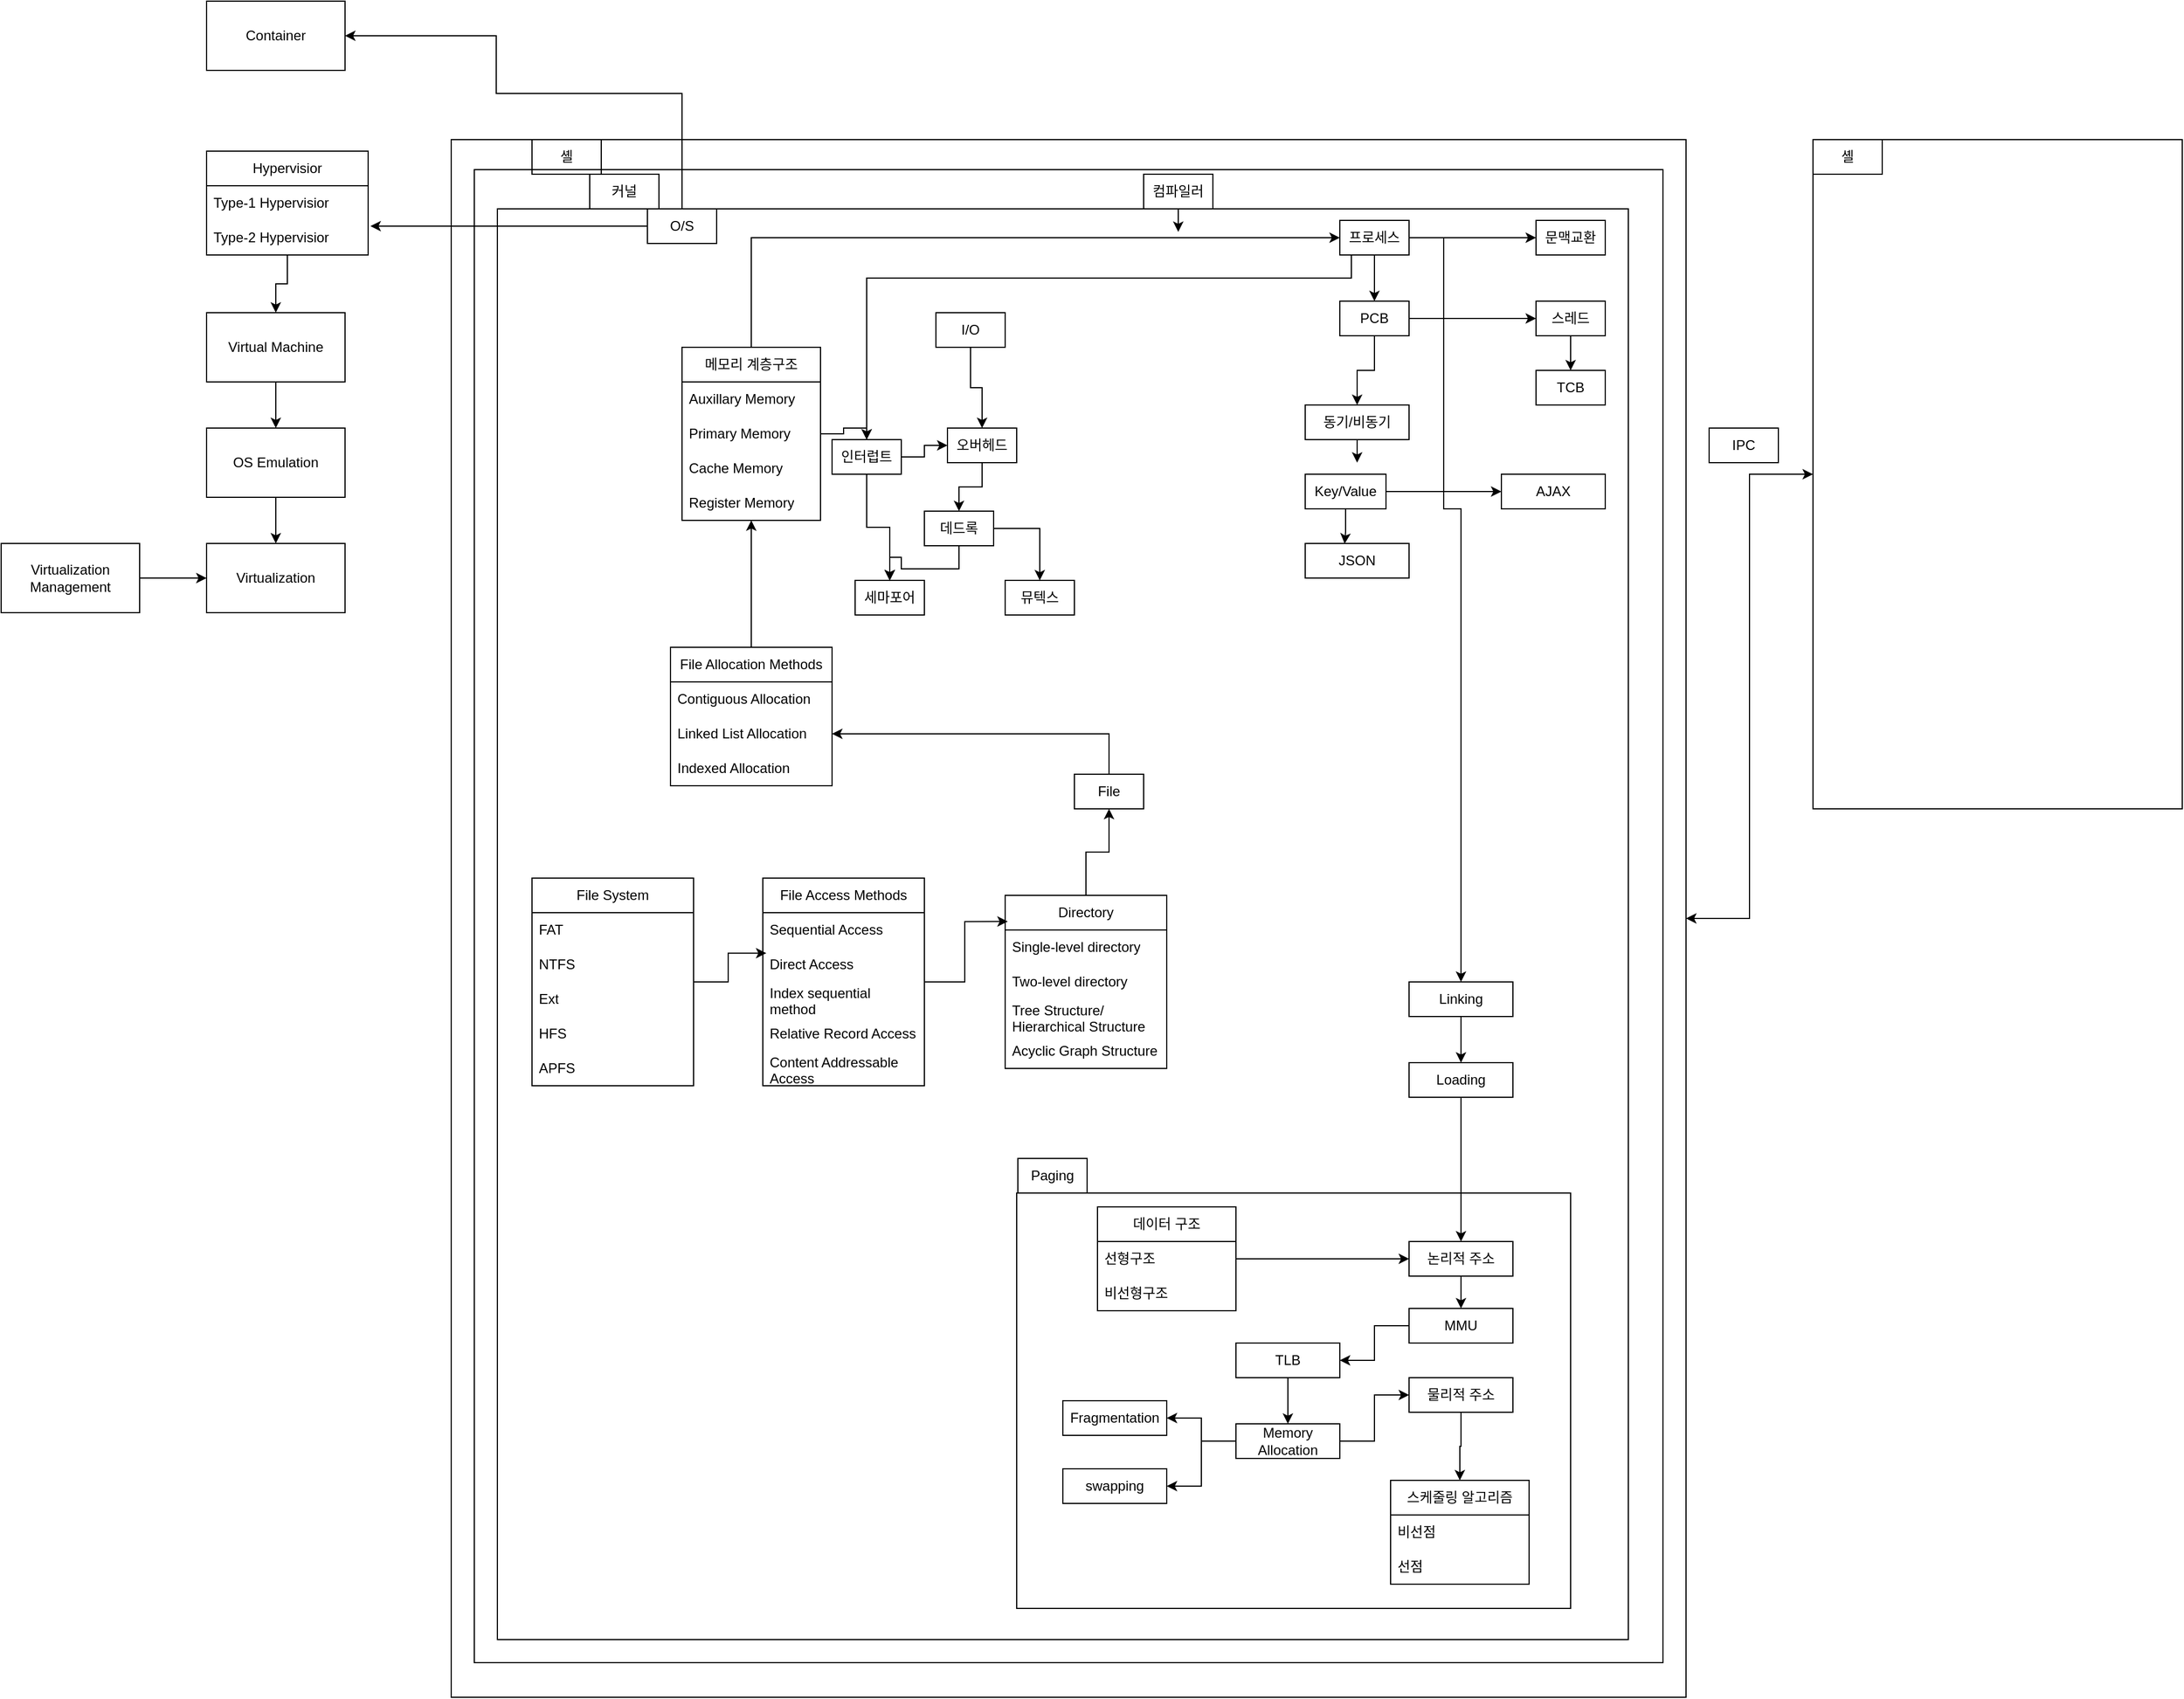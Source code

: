 <mxfile version="22.1.3" type="github">
  <diagram id="C5RBs43oDa-KdzZeNtuy" name="Page-1">
    <mxGraphModel dx="1659" dy="1594" grid="1" gridSize="10" guides="1" tooltips="1" connect="1" arrows="1" fold="1" page="1" pageScale="1" pageWidth="827" pageHeight="1169" math="0" shadow="0">
      <root>
        <mxCell id="WIyWlLk6GJQsqaUBKTNV-0" />
        <mxCell id="WIyWlLk6GJQsqaUBKTNV-1" parent="WIyWlLk6GJQsqaUBKTNV-0" />
        <mxCell id="Vi1Zf-3-arT8VYsQfJaG-1" value="" style="rounded=0;whiteSpace=wrap;html=1;" parent="WIyWlLk6GJQsqaUBKTNV-1" vertex="1">
          <mxGeometry x="-160" y="60" width="1070" height="1350" as="geometry" />
        </mxCell>
        <mxCell id="Vi1Zf-3-arT8VYsQfJaG-2" value="" style="rounded=0;whiteSpace=wrap;html=1;" parent="WIyWlLk6GJQsqaUBKTNV-1" vertex="1">
          <mxGeometry x="-140" y="86" width="1030" height="1294" as="geometry" />
        </mxCell>
        <mxCell id="Vi1Zf-3-arT8VYsQfJaG-3" value="" style="rounded=0;whiteSpace=wrap;html=1;" parent="WIyWlLk6GJQsqaUBKTNV-1" vertex="1">
          <mxGeometry x="-120" y="120" width="980" height="1240" as="geometry" />
        </mxCell>
        <mxCell id="Vi1Zf-3-arT8VYsQfJaG-4" value="셸" style="text;html=1;strokeColor=default;fillColor=none;align=center;verticalAlign=middle;whiteSpace=wrap;rounded=0;" parent="WIyWlLk6GJQsqaUBKTNV-1" vertex="1">
          <mxGeometry x="-90" y="60" width="60" height="30" as="geometry" />
        </mxCell>
        <mxCell id="Vi1Zf-3-arT8VYsQfJaG-5" value="커널" style="text;html=1;strokeColor=default;fillColor=none;align=center;verticalAlign=middle;whiteSpace=wrap;rounded=0;" parent="WIyWlLk6GJQsqaUBKTNV-1" vertex="1">
          <mxGeometry x="-40" y="90" width="60" height="30" as="geometry" />
        </mxCell>
        <mxCell id="3HbLnFtBzEieGvfROmy6-19" style="edgeStyle=orthogonalEdgeStyle;rounded=0;orthogonalLoop=1;jettySize=auto;html=1;entryX=1;entryY=0.5;entryDx=0;entryDy=0;" edge="1" parent="WIyWlLk6GJQsqaUBKTNV-1" source="Vi1Zf-3-arT8VYsQfJaG-6" target="3HbLnFtBzEieGvfROmy6-9">
          <mxGeometry relative="1" as="geometry">
            <Array as="points">
              <mxPoint x="40" y="20" />
              <mxPoint x="-121" y="20" />
              <mxPoint x="-121" y="-30" />
            </Array>
          </mxGeometry>
        </mxCell>
        <mxCell id="3HbLnFtBzEieGvfROmy6-30" style="edgeStyle=orthogonalEdgeStyle;rounded=0;orthogonalLoop=1;jettySize=auto;html=1;" edge="1" parent="WIyWlLk6GJQsqaUBKTNV-1" source="Vi1Zf-3-arT8VYsQfJaG-6">
          <mxGeometry relative="1" as="geometry">
            <mxPoint x="-230" y="135" as="targetPoint" />
          </mxGeometry>
        </mxCell>
        <mxCell id="Vi1Zf-3-arT8VYsQfJaG-6" value="O/S" style="text;html=1;strokeColor=default;fillColor=none;align=center;verticalAlign=middle;whiteSpace=wrap;rounded=0;" parent="WIyWlLk6GJQsqaUBKTNV-1" vertex="1">
          <mxGeometry x="10" y="120" width="60" height="30" as="geometry" />
        </mxCell>
        <mxCell id="Vi1Zf-3-arT8VYsQfJaG-20" value="" style="edgeStyle=orthogonalEdgeStyle;rounded=0;orthogonalLoop=1;jettySize=auto;html=1;entryX=0.5;entryY=0;entryDx=0;entryDy=0;" parent="WIyWlLk6GJQsqaUBKTNV-1" source="Vi1Zf-3-arT8VYsQfJaG-7" target="Vi1Zf-3-arT8VYsQfJaG-13" edge="1">
          <mxGeometry relative="1" as="geometry">
            <Array as="points">
              <mxPoint x="180" y="315" />
              <mxPoint x="180" y="310" />
              <mxPoint x="200" y="310" />
            </Array>
          </mxGeometry>
        </mxCell>
        <mxCell id="Vi1Zf-3-arT8VYsQfJaG-74" style="edgeStyle=orthogonalEdgeStyle;rounded=0;orthogonalLoop=1;jettySize=auto;html=1;entryX=0;entryY=0.5;entryDx=0;entryDy=0;" parent="WIyWlLk6GJQsqaUBKTNV-1" source="Vi1Zf-3-arT8VYsQfJaG-7" target="Vi1Zf-3-arT8VYsQfJaG-39" edge="1">
          <mxGeometry relative="1" as="geometry">
            <Array as="points">
              <mxPoint x="100" y="145" />
            </Array>
          </mxGeometry>
        </mxCell>
        <mxCell id="Vi1Zf-3-arT8VYsQfJaG-7" value="메모리 계층구조" style="swimlane;fontStyle=0;childLayout=stackLayout;horizontal=1;startSize=30;horizontalStack=0;resizeParent=1;resizeParentMax=0;resizeLast=0;collapsible=1;marginBottom=0;whiteSpace=wrap;html=1;" parent="WIyWlLk6GJQsqaUBKTNV-1" vertex="1">
          <mxGeometry x="40" y="240" width="120" height="150" as="geometry" />
        </mxCell>
        <mxCell id="Vi1Zf-3-arT8VYsQfJaG-8" value="Auxillary Memory" style="text;strokeColor=none;fillColor=none;align=left;verticalAlign=middle;spacingLeft=4;spacingRight=4;overflow=hidden;points=[[0,0.5],[1,0.5]];portConstraint=eastwest;rotatable=0;whiteSpace=wrap;html=1;" parent="Vi1Zf-3-arT8VYsQfJaG-7" vertex="1">
          <mxGeometry y="30" width="120" height="30" as="geometry" />
        </mxCell>
        <mxCell id="Vi1Zf-3-arT8VYsQfJaG-9" value="Primary Memory" style="text;strokeColor=none;fillColor=none;align=left;verticalAlign=middle;spacingLeft=4;spacingRight=4;overflow=hidden;points=[[0,0.5],[1,0.5]];portConstraint=eastwest;rotatable=0;whiteSpace=wrap;html=1;" parent="Vi1Zf-3-arT8VYsQfJaG-7" vertex="1">
          <mxGeometry y="60" width="120" height="30" as="geometry" />
        </mxCell>
        <mxCell id="Vi1Zf-3-arT8VYsQfJaG-10" value="Cache Memory" style="text;strokeColor=none;fillColor=none;align=left;verticalAlign=middle;spacingLeft=4;spacingRight=4;overflow=hidden;points=[[0,0.5],[1,0.5]];portConstraint=eastwest;rotatable=0;whiteSpace=wrap;html=1;" parent="Vi1Zf-3-arT8VYsQfJaG-7" vertex="1">
          <mxGeometry y="90" width="120" height="30" as="geometry" />
        </mxCell>
        <mxCell id="Vi1Zf-3-arT8VYsQfJaG-11" value="Register Memory" style="text;strokeColor=none;fillColor=none;align=left;verticalAlign=middle;spacingLeft=4;spacingRight=4;overflow=hidden;points=[[0,0.5],[1,0.5]];portConstraint=eastwest;rotatable=0;whiteSpace=wrap;html=1;" parent="Vi1Zf-3-arT8VYsQfJaG-7" vertex="1">
          <mxGeometry y="120" width="120" height="30" as="geometry" />
        </mxCell>
        <mxCell id="Vi1Zf-3-arT8VYsQfJaG-38" style="edgeStyle=orthogonalEdgeStyle;rounded=0;orthogonalLoop=1;jettySize=auto;html=1;entryX=0;entryY=0.5;entryDx=0;entryDy=0;" parent="WIyWlLk6GJQsqaUBKTNV-1" source="Vi1Zf-3-arT8VYsQfJaG-13" target="Vi1Zf-3-arT8VYsQfJaG-15" edge="1">
          <mxGeometry relative="1" as="geometry" />
        </mxCell>
        <mxCell id="Vi1Zf-3-arT8VYsQfJaG-78" value="" style="edgeStyle=orthogonalEdgeStyle;rounded=0;orthogonalLoop=1;jettySize=auto;html=1;" parent="WIyWlLk6GJQsqaUBKTNV-1" source="Vi1Zf-3-arT8VYsQfJaG-13" target="Vi1Zf-3-arT8VYsQfJaG-17" edge="1">
          <mxGeometry relative="1" as="geometry" />
        </mxCell>
        <mxCell id="Vi1Zf-3-arT8VYsQfJaG-13" value="인터럽트" style="text;html=1;strokeColor=default;fillColor=none;align=center;verticalAlign=middle;whiteSpace=wrap;rounded=0;" parent="WIyWlLk6GJQsqaUBKTNV-1" vertex="1">
          <mxGeometry x="170" y="320" width="60" height="30" as="geometry" />
        </mxCell>
        <mxCell id="Vi1Zf-3-arT8VYsQfJaG-21" value="" style="edgeStyle=orthogonalEdgeStyle;rounded=0;orthogonalLoop=1;jettySize=auto;html=1;" parent="WIyWlLk6GJQsqaUBKTNV-1" source="Vi1Zf-3-arT8VYsQfJaG-14" target="Vi1Zf-3-arT8VYsQfJaG-15" edge="1">
          <mxGeometry relative="1" as="geometry" />
        </mxCell>
        <mxCell id="Vi1Zf-3-arT8VYsQfJaG-14" value="I/O" style="text;html=1;strokeColor=default;fillColor=none;align=center;verticalAlign=middle;whiteSpace=wrap;rounded=0;" parent="WIyWlLk6GJQsqaUBKTNV-1" vertex="1">
          <mxGeometry x="260" y="210" width="60" height="30" as="geometry" />
        </mxCell>
        <mxCell id="Vi1Zf-3-arT8VYsQfJaG-29" value="" style="edgeStyle=orthogonalEdgeStyle;rounded=0;orthogonalLoop=1;jettySize=auto;html=1;entryX=0.5;entryY=0;entryDx=0;entryDy=0;" parent="WIyWlLk6GJQsqaUBKTNV-1" source="Vi1Zf-3-arT8VYsQfJaG-15" target="Vi1Zf-3-arT8VYsQfJaG-16" edge="1">
          <mxGeometry relative="1" as="geometry" />
        </mxCell>
        <mxCell id="Vi1Zf-3-arT8VYsQfJaG-15" value="오버헤드" style="text;html=1;strokeColor=default;fillColor=none;align=center;verticalAlign=middle;whiteSpace=wrap;rounded=0;" parent="WIyWlLk6GJQsqaUBKTNV-1" vertex="1">
          <mxGeometry x="270" y="310" width="60" height="30" as="geometry" />
        </mxCell>
        <mxCell id="Vi1Zf-3-arT8VYsQfJaG-30" value="" style="edgeStyle=orthogonalEdgeStyle;rounded=0;orthogonalLoop=1;jettySize=auto;html=1;" parent="WIyWlLk6GJQsqaUBKTNV-1" source="Vi1Zf-3-arT8VYsQfJaG-16" target="Vi1Zf-3-arT8VYsQfJaG-17" edge="1">
          <mxGeometry relative="1" as="geometry" />
        </mxCell>
        <mxCell id="Vi1Zf-3-arT8VYsQfJaG-31" value="" style="edgeStyle=orthogonalEdgeStyle;rounded=0;orthogonalLoop=1;jettySize=auto;html=1;" parent="WIyWlLk6GJQsqaUBKTNV-1" source="Vi1Zf-3-arT8VYsQfJaG-16" target="Vi1Zf-3-arT8VYsQfJaG-17" edge="1">
          <mxGeometry relative="1" as="geometry" />
        </mxCell>
        <mxCell id="Vi1Zf-3-arT8VYsQfJaG-32" style="edgeStyle=orthogonalEdgeStyle;rounded=0;orthogonalLoop=1;jettySize=auto;html=1;entryX=0.5;entryY=0;entryDx=0;entryDy=0;" parent="WIyWlLk6GJQsqaUBKTNV-1" source="Vi1Zf-3-arT8VYsQfJaG-16" target="Vi1Zf-3-arT8VYsQfJaG-18" edge="1">
          <mxGeometry relative="1" as="geometry" />
        </mxCell>
        <mxCell id="Vi1Zf-3-arT8VYsQfJaG-16" value="데드록" style="text;html=1;strokeColor=default;fillColor=none;align=center;verticalAlign=middle;whiteSpace=wrap;rounded=0;" parent="WIyWlLk6GJQsqaUBKTNV-1" vertex="1">
          <mxGeometry x="250" y="382" width="60" height="30" as="geometry" />
        </mxCell>
        <mxCell id="Vi1Zf-3-arT8VYsQfJaG-17" value="세마포어" style="text;html=1;strokeColor=default;fillColor=none;align=center;verticalAlign=middle;whiteSpace=wrap;rounded=0;" parent="WIyWlLk6GJQsqaUBKTNV-1" vertex="1">
          <mxGeometry x="190" y="442" width="60" height="30" as="geometry" />
        </mxCell>
        <mxCell id="Vi1Zf-3-arT8VYsQfJaG-18" value="뮤텍스" style="text;html=1;strokeColor=default;fillColor=none;align=center;verticalAlign=middle;whiteSpace=wrap;rounded=0;" parent="WIyWlLk6GJQsqaUBKTNV-1" vertex="1">
          <mxGeometry x="320" y="442" width="60" height="30" as="geometry" />
        </mxCell>
        <mxCell id="Vi1Zf-3-arT8VYsQfJaG-61" style="edgeStyle=orthogonalEdgeStyle;rounded=0;orthogonalLoop=1;jettySize=auto;html=1;entryX=0.5;entryY=0;entryDx=0;entryDy=0;" parent="WIyWlLk6GJQsqaUBKTNV-1" edge="1">
          <mxGeometry relative="1" as="geometry">
            <mxPoint x="430.059" y="338" as="sourcePoint" />
          </mxGeometry>
        </mxCell>
        <mxCell id="Vi1Zf-3-arT8VYsQfJaG-52" style="edgeStyle=orthogonalEdgeStyle;rounded=0;orthogonalLoop=1;jettySize=auto;html=1;" parent="WIyWlLk6GJQsqaUBKTNV-1" source="Vi1Zf-3-arT8VYsQfJaG-39" target="Vi1Zf-3-arT8VYsQfJaG-40" edge="1">
          <mxGeometry relative="1" as="geometry" />
        </mxCell>
        <mxCell id="Vi1Zf-3-arT8VYsQfJaG-72" style="edgeStyle=orthogonalEdgeStyle;rounded=0;orthogonalLoop=1;jettySize=auto;html=1;entryX=0;entryY=0.5;entryDx=0;entryDy=0;" parent="WIyWlLk6GJQsqaUBKTNV-1" source="Vi1Zf-3-arT8VYsQfJaG-39" target="Vi1Zf-3-arT8VYsQfJaG-71" edge="1">
          <mxGeometry relative="1" as="geometry" />
        </mxCell>
        <mxCell id="Vi1Zf-3-arT8VYsQfJaG-77" style="edgeStyle=orthogonalEdgeStyle;rounded=0;orthogonalLoop=1;jettySize=auto;html=1;" parent="WIyWlLk6GJQsqaUBKTNV-1" source="Vi1Zf-3-arT8VYsQfJaG-39" target="Vi1Zf-3-arT8VYsQfJaG-13" edge="1">
          <mxGeometry relative="1" as="geometry">
            <Array as="points">
              <mxPoint x="620" y="180" />
              <mxPoint x="200" y="180" />
            </Array>
          </mxGeometry>
        </mxCell>
        <mxCell id="Vi1Zf-3-arT8VYsQfJaG-39" value="프로세스" style="text;html=1;strokeColor=default;fillColor=none;align=center;verticalAlign=middle;whiteSpace=wrap;rounded=0;" parent="WIyWlLk6GJQsqaUBKTNV-1" vertex="1">
          <mxGeometry x="610" y="130" width="60" height="30" as="geometry" />
        </mxCell>
        <mxCell id="Vi1Zf-3-arT8VYsQfJaG-53" style="edgeStyle=orthogonalEdgeStyle;rounded=0;orthogonalLoop=1;jettySize=auto;html=1;entryX=0;entryY=0.5;entryDx=0;entryDy=0;" parent="WIyWlLk6GJQsqaUBKTNV-1" source="Vi1Zf-3-arT8VYsQfJaG-40" target="Vi1Zf-3-arT8VYsQfJaG-42" edge="1">
          <mxGeometry relative="1" as="geometry" />
        </mxCell>
        <mxCell id="Vi1Zf-3-arT8VYsQfJaG-55" style="edgeStyle=orthogonalEdgeStyle;rounded=0;orthogonalLoop=1;jettySize=auto;html=1;exitX=0.5;exitY=1;exitDx=0;exitDy=0;" parent="WIyWlLk6GJQsqaUBKTNV-1" source="Vi1Zf-3-arT8VYsQfJaG-40" target="Vi1Zf-3-arT8VYsQfJaG-43" edge="1">
          <mxGeometry relative="1" as="geometry" />
        </mxCell>
        <mxCell id="Vi1Zf-3-arT8VYsQfJaG-40" value="PCB" style="text;html=1;strokeColor=default;fillColor=none;align=center;verticalAlign=middle;whiteSpace=wrap;rounded=0;" parent="WIyWlLk6GJQsqaUBKTNV-1" vertex="1">
          <mxGeometry x="610" y="200" width="60" height="30" as="geometry" />
        </mxCell>
        <mxCell id="Vi1Zf-3-arT8VYsQfJaG-41" value="TCB" style="text;html=1;strokeColor=default;fillColor=none;align=center;verticalAlign=middle;whiteSpace=wrap;rounded=0;" parent="WIyWlLk6GJQsqaUBKTNV-1" vertex="1">
          <mxGeometry x="780" y="260" width="60" height="30" as="geometry" />
        </mxCell>
        <mxCell id="Vi1Zf-3-arT8VYsQfJaG-54" style="edgeStyle=orthogonalEdgeStyle;rounded=0;orthogonalLoop=1;jettySize=auto;html=1;entryX=0.5;entryY=0;entryDx=0;entryDy=0;" parent="WIyWlLk6GJQsqaUBKTNV-1" source="Vi1Zf-3-arT8VYsQfJaG-42" target="Vi1Zf-3-arT8VYsQfJaG-41" edge="1">
          <mxGeometry relative="1" as="geometry" />
        </mxCell>
        <mxCell id="Vi1Zf-3-arT8VYsQfJaG-42" value="스레드" style="text;html=1;strokeColor=default;fillColor=none;align=center;verticalAlign=middle;whiteSpace=wrap;rounded=0;" parent="WIyWlLk6GJQsqaUBKTNV-1" vertex="1">
          <mxGeometry x="780" y="200" width="60" height="30" as="geometry" />
        </mxCell>
        <mxCell id="Vi1Zf-3-arT8VYsQfJaG-56" style="edgeStyle=orthogonalEdgeStyle;rounded=0;orthogonalLoop=1;jettySize=auto;html=1;exitX=0.5;exitY=1;exitDx=0;exitDy=0;" parent="WIyWlLk6GJQsqaUBKTNV-1" source="Vi1Zf-3-arT8VYsQfJaG-43" edge="1">
          <mxGeometry relative="1" as="geometry">
            <mxPoint x="624.765" y="340" as="targetPoint" />
            <Array as="points">
              <mxPoint x="625" y="340" />
              <mxPoint x="625" y="340" />
            </Array>
          </mxGeometry>
        </mxCell>
        <mxCell id="Vi1Zf-3-arT8VYsQfJaG-43" value="동기/비동기" style="text;html=1;strokeColor=default;fillColor=none;align=center;verticalAlign=middle;whiteSpace=wrap;rounded=0;" parent="WIyWlLk6GJQsqaUBKTNV-1" vertex="1">
          <mxGeometry x="580" y="290" width="90" height="30" as="geometry" />
        </mxCell>
        <mxCell id="Vi1Zf-3-arT8VYsQfJaG-62" style="edgeStyle=orthogonalEdgeStyle;rounded=0;orthogonalLoop=1;jettySize=auto;html=1;" parent="WIyWlLk6GJQsqaUBKTNV-1" edge="1">
          <mxGeometry relative="1" as="geometry">
            <mxPoint x="425" y="400" as="sourcePoint" />
          </mxGeometry>
        </mxCell>
        <mxCell id="Vi1Zf-3-arT8VYsQfJaG-63" style="edgeStyle=orthogonalEdgeStyle;rounded=0;orthogonalLoop=1;jettySize=auto;html=1;" parent="WIyWlLk6GJQsqaUBKTNV-1" edge="1">
          <mxGeometry relative="1" as="geometry">
            <mxPoint x="430.059" y="470" as="sourcePoint" />
          </mxGeometry>
        </mxCell>
        <mxCell id="Vi1Zf-3-arT8VYsQfJaG-59" style="edgeStyle=orthogonalEdgeStyle;rounded=0;orthogonalLoop=1;jettySize=auto;html=1;" parent="WIyWlLk6GJQsqaUBKTNV-1" source="Vi1Zf-3-arT8VYsQfJaG-50" target="Vi1Zf-3-arT8VYsQfJaG-58" edge="1">
          <mxGeometry relative="1" as="geometry" />
        </mxCell>
        <mxCell id="Vi1Zf-3-arT8VYsQfJaG-50" value="Key/Value" style="text;html=1;strokeColor=default;fillColor=none;align=center;verticalAlign=middle;whiteSpace=wrap;rounded=0;" parent="WIyWlLk6GJQsqaUBKTNV-1" vertex="1">
          <mxGeometry x="580" y="350" width="70" height="30" as="geometry" />
        </mxCell>
        <mxCell id="Vi1Zf-3-arT8VYsQfJaG-51" value="JSON" style="text;html=1;strokeColor=default;fillColor=none;align=center;verticalAlign=middle;whiteSpace=wrap;rounded=0;" parent="WIyWlLk6GJQsqaUBKTNV-1" vertex="1">
          <mxGeometry x="580" y="410" width="90" height="30" as="geometry" />
        </mxCell>
        <mxCell id="Vi1Zf-3-arT8VYsQfJaG-58" value="AJAX" style="text;html=1;strokeColor=default;fillColor=none;align=center;verticalAlign=middle;whiteSpace=wrap;rounded=0;" parent="WIyWlLk6GJQsqaUBKTNV-1" vertex="1">
          <mxGeometry x="750" y="350" width="90" height="30" as="geometry" />
        </mxCell>
        <mxCell id="Vi1Zf-3-arT8VYsQfJaG-60" style="edgeStyle=orthogonalEdgeStyle;rounded=0;orthogonalLoop=1;jettySize=auto;html=1;entryX=0.38;entryY=0.008;entryDx=0;entryDy=0;entryPerimeter=0;" parent="WIyWlLk6GJQsqaUBKTNV-1" source="Vi1Zf-3-arT8VYsQfJaG-50" target="Vi1Zf-3-arT8VYsQfJaG-51" edge="1">
          <mxGeometry relative="1" as="geometry" />
        </mxCell>
        <mxCell id="Vi1Zf-3-arT8VYsQfJaG-67" style="edgeStyle=orthogonalEdgeStyle;rounded=0;orthogonalLoop=1;jettySize=auto;html=1;entryX=1;entryY=0.5;entryDx=0;entryDy=0;startArrow=classic;startFill=1;" parent="WIyWlLk6GJQsqaUBKTNV-1" source="Vi1Zf-3-arT8VYsQfJaG-66" target="Vi1Zf-3-arT8VYsQfJaG-1" edge="1">
          <mxGeometry relative="1" as="geometry" />
        </mxCell>
        <mxCell id="Vi1Zf-3-arT8VYsQfJaG-66" value="" style="rounded=0;whiteSpace=wrap;html=1;" parent="WIyWlLk6GJQsqaUBKTNV-1" vertex="1">
          <mxGeometry x="1020" y="60" width="320" height="580" as="geometry" />
        </mxCell>
        <mxCell id="Vi1Zf-3-arT8VYsQfJaG-69" value="셸" style="text;html=1;strokeColor=default;fillColor=none;align=center;verticalAlign=middle;whiteSpace=wrap;rounded=0;" parent="WIyWlLk6GJQsqaUBKTNV-1" vertex="1">
          <mxGeometry x="1020" y="60" width="60" height="30" as="geometry" />
        </mxCell>
        <mxCell id="Vi1Zf-3-arT8VYsQfJaG-70" value="IPC" style="text;html=1;strokeColor=default;fillColor=none;align=center;verticalAlign=middle;whiteSpace=wrap;rounded=0;" parent="WIyWlLk6GJQsqaUBKTNV-1" vertex="1">
          <mxGeometry x="930" y="310" width="60" height="30" as="geometry" />
        </mxCell>
        <mxCell id="Vi1Zf-3-arT8VYsQfJaG-71" value="문맥교환" style="text;html=1;strokeColor=default;fillColor=none;align=center;verticalAlign=middle;whiteSpace=wrap;rounded=0;" parent="WIyWlLk6GJQsqaUBKTNV-1" vertex="1">
          <mxGeometry x="780" y="130" width="60" height="30" as="geometry" />
        </mxCell>
        <mxCell id="Vi1Zf-3-arT8VYsQfJaG-76" style="edgeStyle=orthogonalEdgeStyle;rounded=0;orthogonalLoop=1;jettySize=auto;html=1;" parent="WIyWlLk6GJQsqaUBKTNV-1" source="Vi1Zf-3-arT8VYsQfJaG-75" edge="1">
          <mxGeometry relative="1" as="geometry">
            <mxPoint x="470" y="140" as="targetPoint" />
          </mxGeometry>
        </mxCell>
        <mxCell id="Vi1Zf-3-arT8VYsQfJaG-75" value="컴파일러" style="text;html=1;strokeColor=default;fillColor=none;align=center;verticalAlign=middle;whiteSpace=wrap;rounded=0;" parent="WIyWlLk6GJQsqaUBKTNV-1" vertex="1">
          <mxGeometry x="440" y="90" width="60" height="30" as="geometry" />
        </mxCell>
        <mxCell id="SMNEUD9otESbKlJVMWsD-27" style="edgeStyle=orthogonalEdgeStyle;rounded=0;orthogonalLoop=1;jettySize=auto;html=1;entryX=0.5;entryY=0;entryDx=0;entryDy=0;" parent="WIyWlLk6GJQsqaUBKTNV-1" source="SMNEUD9otESbKlJVMWsD-22" target="SMNEUD9otESbKlJVMWsD-23" edge="1">
          <mxGeometry relative="1" as="geometry" />
        </mxCell>
        <mxCell id="SMNEUD9otESbKlJVMWsD-41" value="" style="rounded=0;whiteSpace=wrap;html=1;" parent="WIyWlLk6GJQsqaUBKTNV-1" vertex="1">
          <mxGeometry x="330" y="973" width="480" height="360" as="geometry" />
        </mxCell>
        <mxCell id="Vi1Zf-3-arT8VYsQfJaG-44" value="스케줄링 알고리즘" style="swimlane;fontStyle=0;childLayout=stackLayout;horizontal=1;startSize=30;horizontalStack=0;resizeParent=1;resizeParentMax=0;resizeLast=0;collapsible=1;marginBottom=0;whiteSpace=wrap;html=1;" parent="WIyWlLk6GJQsqaUBKTNV-1" vertex="1">
          <mxGeometry x="654" y="1222" width="120" height="90" as="geometry" />
        </mxCell>
        <mxCell id="Vi1Zf-3-arT8VYsQfJaG-46" value="비선점" style="text;strokeColor=none;fillColor=none;align=left;verticalAlign=middle;spacingLeft=4;spacingRight=4;overflow=hidden;points=[[0,0.5],[1,0.5]];portConstraint=eastwest;rotatable=0;whiteSpace=wrap;html=1;" parent="Vi1Zf-3-arT8VYsQfJaG-44" vertex="1">
          <mxGeometry y="30" width="120" height="30" as="geometry" />
        </mxCell>
        <mxCell id="Vi1Zf-3-arT8VYsQfJaG-45" value="선점" style="text;strokeColor=none;fillColor=none;align=left;verticalAlign=middle;spacingLeft=4;spacingRight=4;overflow=hidden;points=[[0,0.5],[1,0.5]];portConstraint=eastwest;rotatable=0;whiteSpace=wrap;html=1;" parent="Vi1Zf-3-arT8VYsQfJaG-44" vertex="1">
          <mxGeometry y="60" width="120" height="30" as="geometry" />
        </mxCell>
        <mxCell id="SMNEUD9otESbKlJVMWsD-12" value="Fragmentation" style="text;html=1;strokeColor=default;fillColor=none;align=center;verticalAlign=middle;whiteSpace=wrap;rounded=0;" parent="WIyWlLk6GJQsqaUBKTNV-1" vertex="1">
          <mxGeometry x="370" y="1153" width="90" height="30" as="geometry" />
        </mxCell>
        <mxCell id="SMNEUD9otESbKlJVMWsD-39" style="edgeStyle=orthogonalEdgeStyle;rounded=0;orthogonalLoop=1;jettySize=auto;html=1;entryX=1;entryY=0.5;entryDx=0;entryDy=0;" parent="WIyWlLk6GJQsqaUBKTNV-1" source="SMNEUD9otESbKlJVMWsD-13" target="SMNEUD9otESbKlJVMWsD-12" edge="1">
          <mxGeometry relative="1" as="geometry" />
        </mxCell>
        <mxCell id="SMNEUD9otESbKlJVMWsD-40" style="edgeStyle=orthogonalEdgeStyle;rounded=0;orthogonalLoop=1;jettySize=auto;html=1;entryX=1;entryY=0.5;entryDx=0;entryDy=0;" parent="WIyWlLk6GJQsqaUBKTNV-1" source="SMNEUD9otESbKlJVMWsD-13" target="SMNEUD9otESbKlJVMWsD-15" edge="1">
          <mxGeometry relative="1" as="geometry" />
        </mxCell>
        <mxCell id="SMNEUD9otESbKlJVMWsD-13" value="Memory Allocation" style="text;html=1;strokeColor=default;fillColor=none;align=center;verticalAlign=middle;whiteSpace=wrap;rounded=0;" parent="WIyWlLk6GJQsqaUBKTNV-1" vertex="1">
          <mxGeometry x="520" y="1173" width="90" height="30" as="geometry" />
        </mxCell>
        <mxCell id="SMNEUD9otESbKlJVMWsD-14" value="TLB" style="text;html=1;strokeColor=default;fillColor=none;align=center;verticalAlign=middle;whiteSpace=wrap;rounded=0;" parent="WIyWlLk6GJQsqaUBKTNV-1" vertex="1">
          <mxGeometry x="520" y="1103" width="90" height="30" as="geometry" />
        </mxCell>
        <mxCell id="SMNEUD9otESbKlJVMWsD-15" value="swapping" style="text;html=1;strokeColor=default;fillColor=none;align=center;verticalAlign=middle;whiteSpace=wrap;rounded=0;" parent="WIyWlLk6GJQsqaUBKTNV-1" vertex="1">
          <mxGeometry x="370" y="1212" width="90" height="30" as="geometry" />
        </mxCell>
        <mxCell id="SMNEUD9otESbKlJVMWsD-22" value="MMU" style="text;html=1;strokeColor=default;fillColor=none;align=center;verticalAlign=middle;whiteSpace=wrap;rounded=0;" parent="WIyWlLk6GJQsqaUBKTNV-1" vertex="1">
          <mxGeometry x="670" y="1073" width="90" height="30" as="geometry" />
        </mxCell>
        <mxCell id="SMNEUD9otESbKlJVMWsD-23" value="물리적 주소" style="text;html=1;strokeColor=default;fillColor=none;align=center;verticalAlign=middle;whiteSpace=wrap;rounded=0;" parent="WIyWlLk6GJQsqaUBKTNV-1" vertex="1">
          <mxGeometry x="670" y="1133" width="90" height="30" as="geometry" />
        </mxCell>
        <mxCell id="SMNEUD9otESbKlJVMWsD-26" style="edgeStyle=orthogonalEdgeStyle;rounded=0;orthogonalLoop=1;jettySize=auto;html=1;entryX=0.5;entryY=0;entryDx=0;entryDy=0;" parent="WIyWlLk6GJQsqaUBKTNV-1" source="SMNEUD9otESbKlJVMWsD-21" target="SMNEUD9otESbKlJVMWsD-22" edge="1">
          <mxGeometry relative="1" as="geometry" />
        </mxCell>
        <mxCell id="SMNEUD9otESbKlJVMWsD-37" style="edgeStyle=orthogonalEdgeStyle;rounded=0;orthogonalLoop=1;jettySize=auto;html=1;entryX=0.5;entryY=0;entryDx=0;entryDy=0;" parent="WIyWlLk6GJQsqaUBKTNV-1" source="SMNEUD9otESbKlJVMWsD-14" target="SMNEUD9otESbKlJVMWsD-13" edge="1">
          <mxGeometry relative="1" as="geometry" />
        </mxCell>
        <mxCell id="SMNEUD9otESbKlJVMWsD-35" style="edgeStyle=orthogonalEdgeStyle;rounded=0;orthogonalLoop=1;jettySize=auto;html=1;entryX=0.5;entryY=0;entryDx=0;entryDy=0;" parent="WIyWlLk6GJQsqaUBKTNV-1" source="SMNEUD9otESbKlJVMWsD-23" target="Vi1Zf-3-arT8VYsQfJaG-44" edge="1">
          <mxGeometry relative="1" as="geometry" />
        </mxCell>
        <mxCell id="SMNEUD9otESbKlJVMWsD-38" style="edgeStyle=orthogonalEdgeStyle;rounded=0;orthogonalLoop=1;jettySize=auto;html=1;entryX=0;entryY=0.5;entryDx=0;entryDy=0;" parent="WIyWlLk6GJQsqaUBKTNV-1" source="SMNEUD9otESbKlJVMWsD-13" target="SMNEUD9otESbKlJVMWsD-23" edge="1">
          <mxGeometry relative="1" as="geometry" />
        </mxCell>
        <mxCell id="SMNEUD9otESbKlJVMWsD-36" style="edgeStyle=orthogonalEdgeStyle;rounded=0;orthogonalLoop=1;jettySize=auto;html=1;entryX=1;entryY=0.5;entryDx=0;entryDy=0;" parent="WIyWlLk6GJQsqaUBKTNV-1" source="SMNEUD9otESbKlJVMWsD-22" target="SMNEUD9otESbKlJVMWsD-14" edge="1">
          <mxGeometry relative="1" as="geometry" />
        </mxCell>
        <mxCell id="SMNEUD9otESbKlJVMWsD-19" style="edgeStyle=orthogonalEdgeStyle;rounded=0;orthogonalLoop=1;jettySize=auto;html=1;" parent="WIyWlLk6GJQsqaUBKTNV-1" source="Vi1Zf-3-arT8VYsQfJaG-39" target="SMNEUD9otESbKlJVMWsD-10" edge="1">
          <mxGeometry relative="1" as="geometry">
            <Array as="points">
              <mxPoint x="700" y="145" />
              <mxPoint x="700" y="380" />
              <mxPoint x="715" y="380" />
            </Array>
          </mxGeometry>
        </mxCell>
        <mxCell id="SMNEUD9otESbKlJVMWsD-20" value="" style="edgeStyle=orthogonalEdgeStyle;rounded=0;orthogonalLoop=1;jettySize=auto;html=1;" parent="WIyWlLk6GJQsqaUBKTNV-1" source="SMNEUD9otESbKlJVMWsD-10" target="SMNEUD9otESbKlJVMWsD-11" edge="1">
          <mxGeometry relative="1" as="geometry" />
        </mxCell>
        <mxCell id="SMNEUD9otESbKlJVMWsD-10" value="Linking" style="text;html=1;strokeColor=default;fillColor=none;align=center;verticalAlign=middle;whiteSpace=wrap;rounded=0;" parent="WIyWlLk6GJQsqaUBKTNV-1" vertex="1">
          <mxGeometry x="670" y="790" width="90" height="30" as="geometry" />
        </mxCell>
        <mxCell id="SMNEUD9otESbKlJVMWsD-25" style="edgeStyle=orthogonalEdgeStyle;rounded=0;orthogonalLoop=1;jettySize=auto;html=1;entryX=0.5;entryY=0;entryDx=0;entryDy=0;" parent="WIyWlLk6GJQsqaUBKTNV-1" source="SMNEUD9otESbKlJVMWsD-11" target="SMNEUD9otESbKlJVMWsD-21" edge="1">
          <mxGeometry relative="1" as="geometry" />
        </mxCell>
        <mxCell id="SMNEUD9otESbKlJVMWsD-11" value="Loading" style="text;html=1;strokeColor=default;fillColor=none;align=center;verticalAlign=middle;whiteSpace=wrap;rounded=0;" parent="WIyWlLk6GJQsqaUBKTNV-1" vertex="1">
          <mxGeometry x="670" y="860" width="90" height="30" as="geometry" />
        </mxCell>
        <mxCell id="SMNEUD9otESbKlJVMWsD-21" value="논리적 주소" style="text;html=1;strokeColor=default;fillColor=none;align=center;verticalAlign=middle;whiteSpace=wrap;rounded=0;" parent="WIyWlLk6GJQsqaUBKTNV-1" vertex="1">
          <mxGeometry x="670" y="1015" width="90" height="30" as="geometry" />
        </mxCell>
        <mxCell id="SMNEUD9otESbKlJVMWsD-31" value="데이터 구조" style="swimlane;fontStyle=0;childLayout=stackLayout;horizontal=1;startSize=30;horizontalStack=0;resizeParent=1;resizeParentMax=0;resizeLast=0;collapsible=1;marginBottom=0;whiteSpace=wrap;html=1;" parent="WIyWlLk6GJQsqaUBKTNV-1" vertex="1">
          <mxGeometry x="400" y="985" width="120" height="90" as="geometry" />
        </mxCell>
        <mxCell id="SMNEUD9otESbKlJVMWsD-32" value="선형구조" style="text;strokeColor=none;fillColor=none;align=left;verticalAlign=middle;spacingLeft=4;spacingRight=4;overflow=hidden;points=[[0,0.5],[1,0.5]];portConstraint=eastwest;rotatable=0;whiteSpace=wrap;html=1;" parent="SMNEUD9otESbKlJVMWsD-31" vertex="1">
          <mxGeometry y="30" width="120" height="30" as="geometry" />
        </mxCell>
        <mxCell id="SMNEUD9otESbKlJVMWsD-33" value="비선형구조" style="text;strokeColor=none;fillColor=none;align=left;verticalAlign=middle;spacingLeft=4;spacingRight=4;overflow=hidden;points=[[0,0.5],[1,0.5]];portConstraint=eastwest;rotatable=0;whiteSpace=wrap;html=1;" parent="SMNEUD9otESbKlJVMWsD-31" vertex="1">
          <mxGeometry y="60" width="120" height="30" as="geometry" />
        </mxCell>
        <mxCell id="SMNEUD9otESbKlJVMWsD-34" style="edgeStyle=orthogonalEdgeStyle;rounded=0;orthogonalLoop=1;jettySize=auto;html=1;" parent="WIyWlLk6GJQsqaUBKTNV-1" source="SMNEUD9otESbKlJVMWsD-32" target="SMNEUD9otESbKlJVMWsD-21" edge="1">
          <mxGeometry relative="1" as="geometry" />
        </mxCell>
        <mxCell id="SMNEUD9otESbKlJVMWsD-42" value="Paging" style="text;html=1;strokeColor=default;fillColor=none;align=center;verticalAlign=middle;whiteSpace=wrap;rounded=0;" parent="WIyWlLk6GJQsqaUBKTNV-1" vertex="1">
          <mxGeometry x="331" y="943" width="60" height="30" as="geometry" />
        </mxCell>
        <mxCell id="SMNEUD9otESbKlJVMWsD-73" style="edgeStyle=orthogonalEdgeStyle;rounded=0;orthogonalLoop=1;jettySize=auto;html=1;entryX=1;entryY=0.5;entryDx=0;entryDy=0;" parent="WIyWlLk6GJQsqaUBKTNV-1" source="SMNEUD9otESbKlJVMWsD-43" target="SMNEUD9otESbKlJVMWsD-70" edge="1">
          <mxGeometry relative="1" as="geometry" />
        </mxCell>
        <mxCell id="SMNEUD9otESbKlJVMWsD-43" value="File" style="text;html=1;strokeColor=default;fillColor=none;align=center;verticalAlign=middle;whiteSpace=wrap;rounded=0;" parent="WIyWlLk6GJQsqaUBKTNV-1" vertex="1">
          <mxGeometry x="380" y="610" width="60" height="30" as="geometry" />
        </mxCell>
        <mxCell id="SMNEUD9otESbKlJVMWsD-44" value="File System" style="swimlane;fontStyle=0;childLayout=stackLayout;horizontal=1;startSize=30;horizontalStack=0;resizeParent=1;resizeParentMax=0;resizeLast=0;collapsible=1;marginBottom=0;whiteSpace=wrap;html=1;" parent="WIyWlLk6GJQsqaUBKTNV-1" vertex="1">
          <mxGeometry x="-90" y="700" width="140" height="180" as="geometry">
            <mxRectangle x="170" y="530" width="100" height="30" as="alternateBounds" />
          </mxGeometry>
        </mxCell>
        <mxCell id="SMNEUD9otESbKlJVMWsD-45" value="FAT" style="text;strokeColor=none;fillColor=none;align=left;verticalAlign=middle;spacingLeft=4;spacingRight=4;overflow=hidden;points=[[0,0.5],[1,0.5]];portConstraint=eastwest;rotatable=0;whiteSpace=wrap;html=1;" parent="SMNEUD9otESbKlJVMWsD-44" vertex="1">
          <mxGeometry y="30" width="140" height="30" as="geometry" />
        </mxCell>
        <mxCell id="SMNEUD9otESbKlJVMWsD-46" value="NTFS&amp;nbsp;" style="text;strokeColor=none;fillColor=none;align=left;verticalAlign=middle;spacingLeft=4;spacingRight=4;overflow=hidden;points=[[0,0.5],[1,0.5]];portConstraint=eastwest;rotatable=0;whiteSpace=wrap;html=1;" parent="SMNEUD9otESbKlJVMWsD-44" vertex="1">
          <mxGeometry y="60" width="140" height="30" as="geometry" />
        </mxCell>
        <mxCell id="SMNEUD9otESbKlJVMWsD-47" value="Ext" style="text;strokeColor=none;fillColor=none;align=left;verticalAlign=middle;spacingLeft=4;spacingRight=4;overflow=hidden;points=[[0,0.5],[1,0.5]];portConstraint=eastwest;rotatable=0;whiteSpace=wrap;html=1;" parent="SMNEUD9otESbKlJVMWsD-44" vertex="1">
          <mxGeometry y="90" width="140" height="30" as="geometry" />
        </mxCell>
        <mxCell id="SMNEUD9otESbKlJVMWsD-48" value="HFS" style="text;strokeColor=none;fillColor=none;align=left;verticalAlign=middle;spacingLeft=4;spacingRight=4;overflow=hidden;points=[[0,0.5],[1,0.5]];portConstraint=eastwest;rotatable=0;whiteSpace=wrap;html=1;" parent="SMNEUD9otESbKlJVMWsD-44" vertex="1">
          <mxGeometry y="120" width="140" height="30" as="geometry" />
        </mxCell>
        <mxCell id="SMNEUD9otESbKlJVMWsD-49" value="APFS" style="text;strokeColor=none;fillColor=none;align=left;verticalAlign=middle;spacingLeft=4;spacingRight=4;overflow=hidden;points=[[0,0.5],[1,0.5]];portConstraint=eastwest;rotatable=0;whiteSpace=wrap;html=1;" parent="SMNEUD9otESbKlJVMWsD-44" vertex="1">
          <mxGeometry y="150" width="140" height="30" as="geometry" />
        </mxCell>
        <mxCell id="SMNEUD9otESbKlJVMWsD-50" value="File Access&amp;nbsp;Methods" style="swimlane;fontStyle=0;childLayout=stackLayout;horizontal=1;startSize=30;horizontalStack=0;resizeParent=1;resizeParentMax=0;resizeLast=0;collapsible=1;marginBottom=0;whiteSpace=wrap;html=1;" parent="WIyWlLk6GJQsqaUBKTNV-1" vertex="1">
          <mxGeometry x="110" y="700" width="140" height="180" as="geometry" />
        </mxCell>
        <mxCell id="SMNEUD9otESbKlJVMWsD-51" value="Sequential Access" style="text;strokeColor=none;fillColor=none;align=left;verticalAlign=middle;spacingLeft=4;spacingRight=4;overflow=hidden;points=[[0,0.5],[1,0.5]];portConstraint=eastwest;rotatable=0;whiteSpace=wrap;html=1;" parent="SMNEUD9otESbKlJVMWsD-50" vertex="1">
          <mxGeometry y="30" width="140" height="30" as="geometry" />
        </mxCell>
        <mxCell id="SMNEUD9otESbKlJVMWsD-52" value="Direct Access" style="text;strokeColor=none;fillColor=none;align=left;verticalAlign=middle;spacingLeft=4;spacingRight=4;overflow=hidden;points=[[0,0.5],[1,0.5]];portConstraint=eastwest;rotatable=0;whiteSpace=wrap;html=1;" parent="SMNEUD9otESbKlJVMWsD-50" vertex="1">
          <mxGeometry y="60" width="140" height="30" as="geometry" />
        </mxCell>
        <mxCell id="SMNEUD9otESbKlJVMWsD-53" value="Index sequential method" style="text;strokeColor=none;fillColor=none;align=left;verticalAlign=middle;spacingLeft=4;spacingRight=4;overflow=hidden;points=[[0,0.5],[1,0.5]];portConstraint=eastwest;rotatable=0;whiteSpace=wrap;html=1;" parent="SMNEUD9otESbKlJVMWsD-50" vertex="1">
          <mxGeometry y="90" width="140" height="30" as="geometry" />
        </mxCell>
        <mxCell id="SMNEUD9otESbKlJVMWsD-54" value="Relative Record Access" style="text;strokeColor=none;fillColor=none;align=left;verticalAlign=middle;spacingLeft=4;spacingRight=4;overflow=hidden;points=[[0,0.5],[1,0.5]];portConstraint=eastwest;rotatable=0;whiteSpace=wrap;html=1;" parent="SMNEUD9otESbKlJVMWsD-50" vertex="1">
          <mxGeometry y="120" width="140" height="30" as="geometry" />
        </mxCell>
        <mxCell id="SMNEUD9otESbKlJVMWsD-55" value="Content Addressable Access" style="text;strokeColor=none;fillColor=none;align=left;verticalAlign=middle;spacingLeft=4;spacingRight=4;overflow=hidden;points=[[0,0.5],[1,0.5]];portConstraint=eastwest;rotatable=0;whiteSpace=wrap;html=1;" parent="SMNEUD9otESbKlJVMWsD-50" vertex="1">
          <mxGeometry y="150" width="140" height="30" as="geometry" />
        </mxCell>
        <mxCell id="SMNEUD9otESbKlJVMWsD-56" style="edgeStyle=orthogonalEdgeStyle;rounded=0;orthogonalLoop=1;jettySize=auto;html=1;entryX=0.022;entryY=0.169;entryDx=0;entryDy=0;entryPerimeter=0;" parent="WIyWlLk6GJQsqaUBKTNV-1" source="SMNEUD9otESbKlJVMWsD-44" target="SMNEUD9otESbKlJVMWsD-52" edge="1">
          <mxGeometry relative="1" as="geometry" />
        </mxCell>
        <mxCell id="SMNEUD9otESbKlJVMWsD-72" style="edgeStyle=orthogonalEdgeStyle;rounded=0;orthogonalLoop=1;jettySize=auto;html=1;" parent="WIyWlLk6GJQsqaUBKTNV-1" source="SMNEUD9otESbKlJVMWsD-59" target="SMNEUD9otESbKlJVMWsD-43" edge="1">
          <mxGeometry relative="1" as="geometry" />
        </mxCell>
        <mxCell id="SMNEUD9otESbKlJVMWsD-59" value="Directory" style="swimlane;fontStyle=0;childLayout=stackLayout;horizontal=1;startSize=30;horizontalStack=0;resizeParent=1;resizeParentMax=0;resizeLast=0;collapsible=1;marginBottom=0;whiteSpace=wrap;html=1;" parent="WIyWlLk6GJQsqaUBKTNV-1" vertex="1">
          <mxGeometry x="320" y="715" width="140" height="150" as="geometry" />
        </mxCell>
        <mxCell id="SMNEUD9otESbKlJVMWsD-60" value="Single-level directory" style="text;strokeColor=none;fillColor=none;align=left;verticalAlign=middle;spacingLeft=4;spacingRight=4;overflow=hidden;points=[[0,0.5],[1,0.5]];portConstraint=eastwest;rotatable=0;whiteSpace=wrap;html=1;" parent="SMNEUD9otESbKlJVMWsD-59" vertex="1">
          <mxGeometry y="30" width="140" height="30" as="geometry" />
        </mxCell>
        <mxCell id="SMNEUD9otESbKlJVMWsD-61" value="Two-level directory" style="text;strokeColor=none;fillColor=none;align=left;verticalAlign=middle;spacingLeft=4;spacingRight=4;overflow=hidden;points=[[0,0.5],[1,0.5]];portConstraint=eastwest;rotatable=0;whiteSpace=wrap;html=1;" parent="SMNEUD9otESbKlJVMWsD-59" vertex="1">
          <mxGeometry y="60" width="140" height="30" as="geometry" />
        </mxCell>
        <mxCell id="SMNEUD9otESbKlJVMWsD-62" value="Tree Structure/ Hierarchical Structure" style="text;strokeColor=none;fillColor=none;align=left;verticalAlign=middle;spacingLeft=4;spacingRight=4;overflow=hidden;points=[[0,0.5],[1,0.5]];portConstraint=eastwest;rotatable=0;whiteSpace=wrap;html=1;" parent="SMNEUD9otESbKlJVMWsD-59" vertex="1">
          <mxGeometry y="90" width="140" height="30" as="geometry" />
        </mxCell>
        <mxCell id="SMNEUD9otESbKlJVMWsD-63" value="Acyclic Graph Structure" style="text;strokeColor=none;fillColor=none;align=left;verticalAlign=middle;spacingLeft=4;spacingRight=4;overflow=hidden;points=[[0,0.5],[1,0.5]];portConstraint=eastwest;rotatable=0;whiteSpace=wrap;html=1;" parent="SMNEUD9otESbKlJVMWsD-59" vertex="1">
          <mxGeometry y="120" width="140" height="30" as="geometry" />
        </mxCell>
        <mxCell id="SMNEUD9otESbKlJVMWsD-65" style="edgeStyle=orthogonalEdgeStyle;rounded=0;orthogonalLoop=1;jettySize=auto;html=1;entryX=0.016;entryY=0.151;entryDx=0;entryDy=0;entryPerimeter=0;" parent="WIyWlLk6GJQsqaUBKTNV-1" source="SMNEUD9otESbKlJVMWsD-50" target="SMNEUD9otESbKlJVMWsD-59" edge="1">
          <mxGeometry relative="1" as="geometry" />
        </mxCell>
        <mxCell id="SMNEUD9otESbKlJVMWsD-74" style="edgeStyle=orthogonalEdgeStyle;rounded=0;orthogonalLoop=1;jettySize=auto;html=1;" parent="WIyWlLk6GJQsqaUBKTNV-1" source="SMNEUD9otESbKlJVMWsD-68" target="Vi1Zf-3-arT8VYsQfJaG-7" edge="1">
          <mxGeometry relative="1" as="geometry" />
        </mxCell>
        <mxCell id="SMNEUD9otESbKlJVMWsD-68" value="File Allocation Methods" style="swimlane;fontStyle=0;childLayout=stackLayout;horizontal=1;startSize=30;horizontalStack=0;resizeParent=1;resizeParentMax=0;resizeLast=0;collapsible=1;marginBottom=0;whiteSpace=wrap;html=1;" parent="WIyWlLk6GJQsqaUBKTNV-1" vertex="1">
          <mxGeometry x="30" y="500" width="140" height="120" as="geometry" />
        </mxCell>
        <mxCell id="SMNEUD9otESbKlJVMWsD-69" value="Contiguous Allocation" style="text;strokeColor=none;fillColor=none;align=left;verticalAlign=middle;spacingLeft=4;spacingRight=4;overflow=hidden;points=[[0,0.5],[1,0.5]];portConstraint=eastwest;rotatable=0;whiteSpace=wrap;html=1;" parent="SMNEUD9otESbKlJVMWsD-68" vertex="1">
          <mxGeometry y="30" width="140" height="30" as="geometry" />
        </mxCell>
        <mxCell id="SMNEUD9otESbKlJVMWsD-70" value="Linked List Allocation" style="text;strokeColor=none;fillColor=none;align=left;verticalAlign=middle;spacingLeft=4;spacingRight=4;overflow=hidden;points=[[0,0.5],[1,0.5]];portConstraint=eastwest;rotatable=0;whiteSpace=wrap;html=1;" parent="SMNEUD9otESbKlJVMWsD-68" vertex="1">
          <mxGeometry y="60" width="140" height="30" as="geometry" />
        </mxCell>
        <mxCell id="SMNEUD9otESbKlJVMWsD-71" value="Indexed Allocation" style="text;strokeColor=none;fillColor=none;align=left;verticalAlign=middle;spacingLeft=4;spacingRight=4;overflow=hidden;points=[[0,0.5],[1,0.5]];portConstraint=eastwest;rotatable=0;whiteSpace=wrap;html=1;" parent="SMNEUD9otESbKlJVMWsD-68" vertex="1">
          <mxGeometry y="90" width="140" height="30" as="geometry" />
        </mxCell>
        <mxCell id="3HbLnFtBzEieGvfROmy6-0" value="Virtualization" style="rounded=0;whiteSpace=wrap;html=1;" vertex="1" parent="WIyWlLk6GJQsqaUBKTNV-1">
          <mxGeometry x="-372" y="410" width="120" height="60" as="geometry" />
        </mxCell>
        <mxCell id="3HbLnFtBzEieGvfROmy6-24" style="edgeStyle=orthogonalEdgeStyle;rounded=0;orthogonalLoop=1;jettySize=auto;html=1;entryX=0.5;entryY=0;entryDx=0;entryDy=0;" edge="1" parent="WIyWlLk6GJQsqaUBKTNV-1" source="3HbLnFtBzEieGvfROmy6-1" target="3HbLnFtBzEieGvfROmy6-0">
          <mxGeometry relative="1" as="geometry" />
        </mxCell>
        <mxCell id="3HbLnFtBzEieGvfROmy6-1" value="OS Emulation" style="rounded=0;whiteSpace=wrap;html=1;" vertex="1" parent="WIyWlLk6GJQsqaUBKTNV-1">
          <mxGeometry x="-372" y="310" width="120" height="60" as="geometry" />
        </mxCell>
        <mxCell id="3HbLnFtBzEieGvfROmy6-11" style="edgeStyle=orthogonalEdgeStyle;rounded=0;orthogonalLoop=1;jettySize=auto;html=1;" edge="1" parent="WIyWlLk6GJQsqaUBKTNV-1" source="3HbLnFtBzEieGvfROmy6-6" target="3HbLnFtBzEieGvfROmy6-0">
          <mxGeometry relative="1" as="geometry" />
        </mxCell>
        <mxCell id="3HbLnFtBzEieGvfROmy6-6" value="Virtualization Management" style="rounded=0;whiteSpace=wrap;html=1;" vertex="1" parent="WIyWlLk6GJQsqaUBKTNV-1">
          <mxGeometry x="-550" y="410" width="120" height="60" as="geometry" />
        </mxCell>
        <mxCell id="3HbLnFtBzEieGvfROmy6-22" style="edgeStyle=orthogonalEdgeStyle;rounded=0;orthogonalLoop=1;jettySize=auto;html=1;entryX=0.5;entryY=0;entryDx=0;entryDy=0;" edge="1" parent="WIyWlLk6GJQsqaUBKTNV-1" source="3HbLnFtBzEieGvfROmy6-8" target="3HbLnFtBzEieGvfROmy6-1">
          <mxGeometry relative="1" as="geometry" />
        </mxCell>
        <mxCell id="3HbLnFtBzEieGvfROmy6-8" value="Virtual Machine" style="rounded=0;whiteSpace=wrap;html=1;" vertex="1" parent="WIyWlLk6GJQsqaUBKTNV-1">
          <mxGeometry x="-372" y="210" width="120" height="60" as="geometry" />
        </mxCell>
        <mxCell id="3HbLnFtBzEieGvfROmy6-9" value="Container" style="rounded=0;whiteSpace=wrap;html=1;" vertex="1" parent="WIyWlLk6GJQsqaUBKTNV-1">
          <mxGeometry x="-372" y="-60" width="120" height="60" as="geometry" />
        </mxCell>
        <mxCell id="3HbLnFtBzEieGvfROmy6-31" style="edgeStyle=orthogonalEdgeStyle;rounded=0;orthogonalLoop=1;jettySize=auto;html=1;" edge="1" parent="WIyWlLk6GJQsqaUBKTNV-1" source="3HbLnFtBzEieGvfROmy6-25" target="3HbLnFtBzEieGvfROmy6-8">
          <mxGeometry relative="1" as="geometry" />
        </mxCell>
        <mxCell id="3HbLnFtBzEieGvfROmy6-25" value="Hypervisior" style="swimlane;fontStyle=0;childLayout=stackLayout;horizontal=1;startSize=30;horizontalStack=0;resizeParent=1;resizeParentMax=0;resizeLast=0;collapsible=1;marginBottom=0;whiteSpace=wrap;html=1;" vertex="1" parent="WIyWlLk6GJQsqaUBKTNV-1">
          <mxGeometry x="-372" y="70" width="140" height="90" as="geometry" />
        </mxCell>
        <mxCell id="3HbLnFtBzEieGvfROmy6-26" value="Type-1&amp;nbsp;Hypervisior" style="text;strokeColor=none;fillColor=none;align=left;verticalAlign=middle;spacingLeft=4;spacingRight=4;overflow=hidden;points=[[0,0.5],[1,0.5]];portConstraint=eastwest;rotatable=0;whiteSpace=wrap;html=1;" vertex="1" parent="3HbLnFtBzEieGvfROmy6-25">
          <mxGeometry y="30" width="140" height="30" as="geometry" />
        </mxCell>
        <mxCell id="3HbLnFtBzEieGvfROmy6-27" value="Type-2&amp;nbsp;Hypervisior" style="text;strokeColor=none;fillColor=none;align=left;verticalAlign=middle;spacingLeft=4;spacingRight=4;overflow=hidden;points=[[0,0.5],[1,0.5]];portConstraint=eastwest;rotatable=0;whiteSpace=wrap;html=1;" vertex="1" parent="3HbLnFtBzEieGvfROmy6-25">
          <mxGeometry y="60" width="140" height="30" as="geometry" />
        </mxCell>
      </root>
    </mxGraphModel>
  </diagram>
</mxfile>
